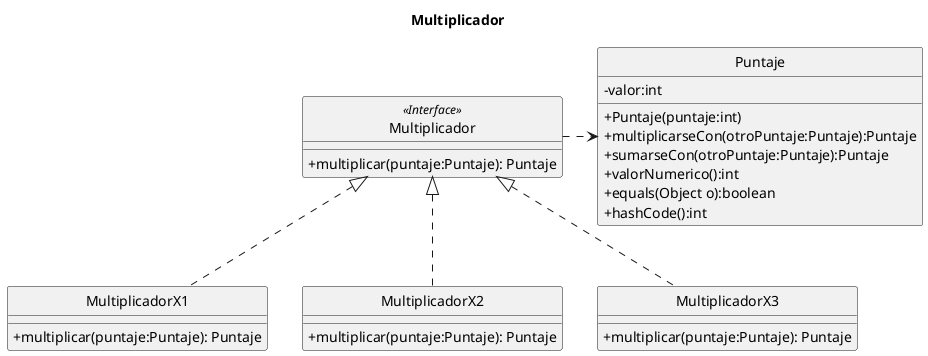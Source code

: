 @startuml

skinparam monochrome true
hide circle
skinparam classAttributeIconSize 0

title "Multiplicador"

class Multiplicador {
    + multiplicar(puntaje:Puntaje): Puntaje
}

class MultiplicadorX1 {
    + multiplicar(puntaje:Puntaje): Puntaje
}

class MultiplicadorX2 {
    + multiplicar(puntaje:Puntaje): Puntaje
}

class MultiplicadorX3 {
    + multiplicar(puntaje:Puntaje): Puntaje
}

class Puntaje {
    - valor:int
    + Puntaje(puntaje:int)
    + multiplicarseCon(otroPuntaje:Puntaje):Puntaje
    + sumarseCon(otroPuntaje:Puntaje):Puntaje
    + valorNumerico():int
    + equals(Object o):boolean
    + hashCode():int
}

Multiplicador <<Interface>>
Multiplicador <|.. MultiplicadorX1
Multiplicador <|.. MultiplicadorX2
Multiplicador <|.. MultiplicadorX3
Multiplicador .right.> Puntaje



@enduml